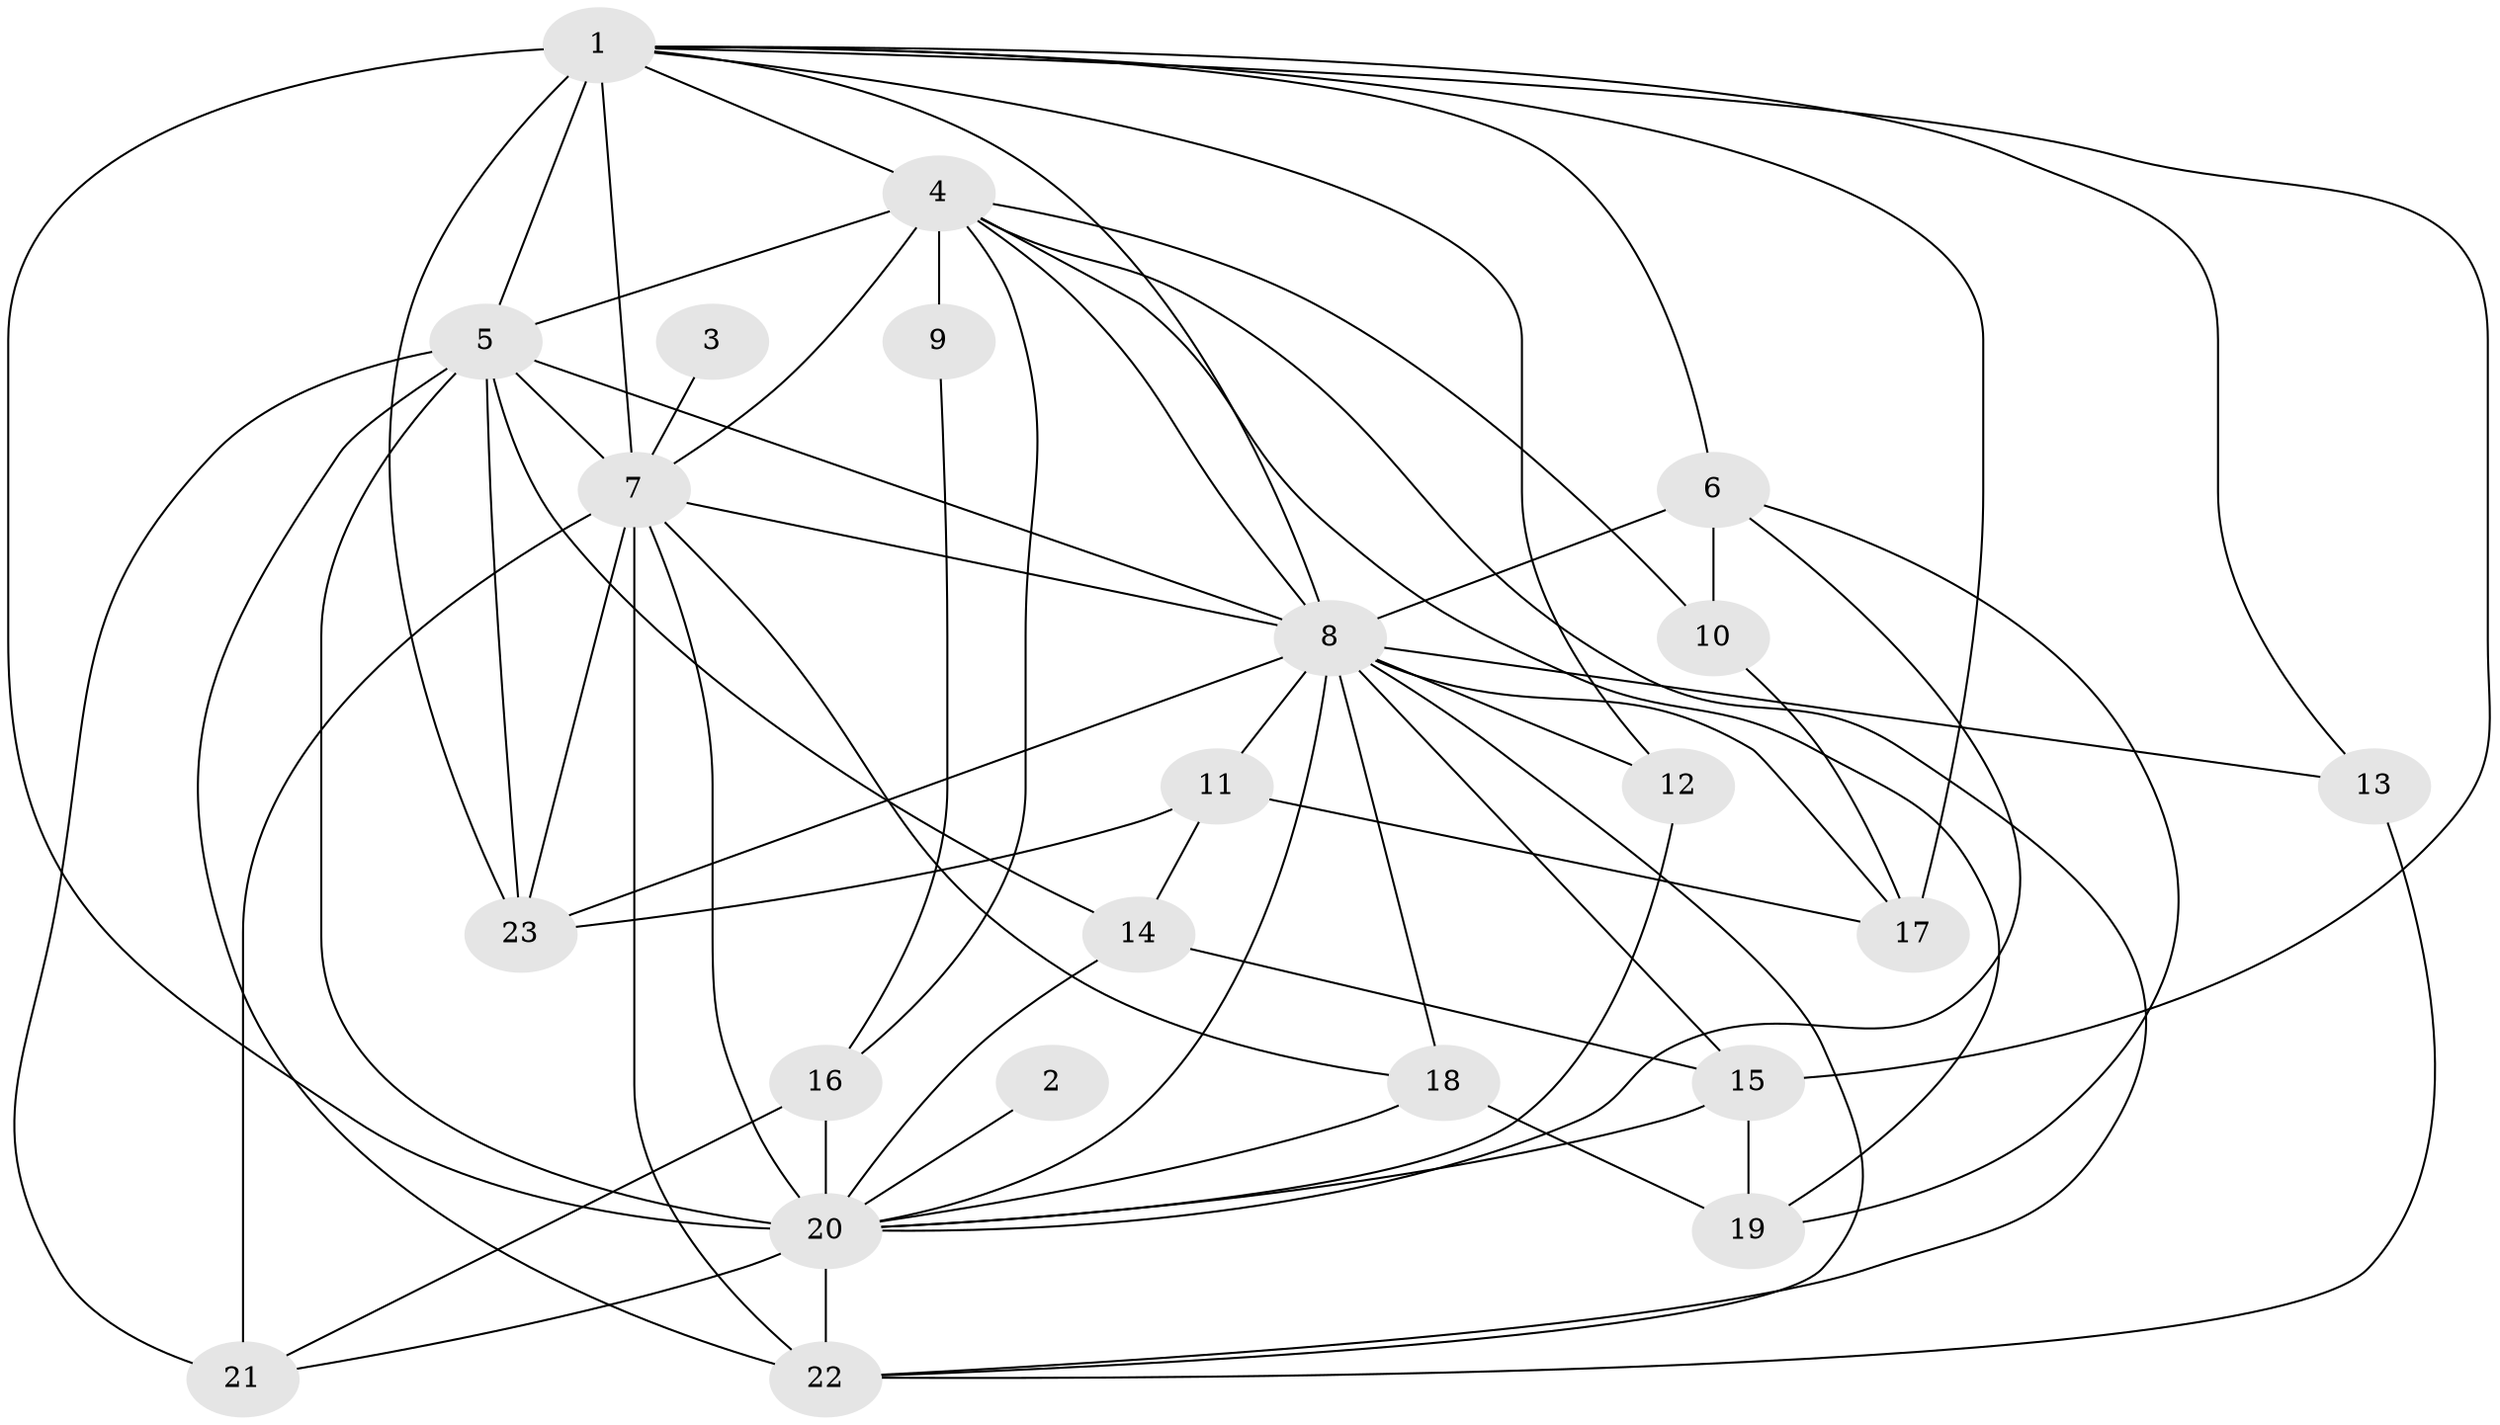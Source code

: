 // original degree distribution, {14: 0.02702702702702703, 17: 0.013513513513513514, 12: 0.013513513513513514, 26: 0.013513513513513514, 10: 0.02702702702702703, 21: 0.013513513513513514, 15: 0.013513513513513514, 13: 0.013513513513513514, 18: 0.013513513513513514, 2: 0.5135135135135135, 5: 0.06756756756756757, 3: 0.14864864864864866, 6: 0.04054054054054054, 4: 0.08108108108108109}
// Generated by graph-tools (version 1.1) at 2025/36/03/04/25 23:36:33]
// undirected, 23 vertices, 64 edges
graph export_dot {
  node [color=gray90,style=filled];
  1;
  2;
  3;
  4;
  5;
  6;
  7;
  8;
  9;
  10;
  11;
  12;
  13;
  14;
  15;
  16;
  17;
  18;
  19;
  20;
  21;
  22;
  23;
  1 -- 4 [weight=3.0];
  1 -- 5 [weight=10.0];
  1 -- 6 [weight=1.0];
  1 -- 7 [weight=4.0];
  1 -- 8 [weight=4.0];
  1 -- 12 [weight=2.0];
  1 -- 13 [weight=4.0];
  1 -- 15 [weight=1.0];
  1 -- 17 [weight=4.0];
  1 -- 20 [weight=6.0];
  1 -- 23 [weight=1.0];
  2 -- 20 [weight=1.0];
  3 -- 7 [weight=1.0];
  4 -- 5 [weight=1.0];
  4 -- 7 [weight=1.0];
  4 -- 8 [weight=1.0];
  4 -- 9 [weight=1.0];
  4 -- 10 [weight=1.0];
  4 -- 16 [weight=1.0];
  4 -- 19 [weight=1.0];
  4 -- 22 [weight=1.0];
  5 -- 7 [weight=3.0];
  5 -- 8 [weight=4.0];
  5 -- 14 [weight=1.0];
  5 -- 20 [weight=7.0];
  5 -- 21 [weight=2.0];
  5 -- 22 [weight=2.0];
  5 -- 23 [weight=1.0];
  6 -- 8 [weight=2.0];
  6 -- 10 [weight=1.0];
  6 -- 19 [weight=1.0];
  6 -- 20 [weight=1.0];
  7 -- 8 [weight=1.0];
  7 -- 18 [weight=1.0];
  7 -- 20 [weight=2.0];
  7 -- 21 [weight=1.0];
  7 -- 22 [weight=1.0];
  7 -- 23 [weight=1.0];
  8 -- 11 [weight=1.0];
  8 -- 12 [weight=1.0];
  8 -- 13 [weight=2.0];
  8 -- 15 [weight=1.0];
  8 -- 17 [weight=1.0];
  8 -- 18 [weight=1.0];
  8 -- 20 [weight=3.0];
  8 -- 22 [weight=1.0];
  8 -- 23 [weight=2.0];
  9 -- 16 [weight=1.0];
  10 -- 17 [weight=1.0];
  11 -- 14 [weight=1.0];
  11 -- 17 [weight=1.0];
  11 -- 23 [weight=1.0];
  12 -- 20 [weight=1.0];
  13 -- 22 [weight=1.0];
  14 -- 15 [weight=1.0];
  14 -- 20 [weight=2.0];
  15 -- 19 [weight=1.0];
  15 -- 20 [weight=1.0];
  16 -- 20 [weight=2.0];
  16 -- 21 [weight=1.0];
  18 -- 19 [weight=1.0];
  18 -- 20 [weight=1.0];
  20 -- 21 [weight=1.0];
  20 -- 22 [weight=2.0];
}
